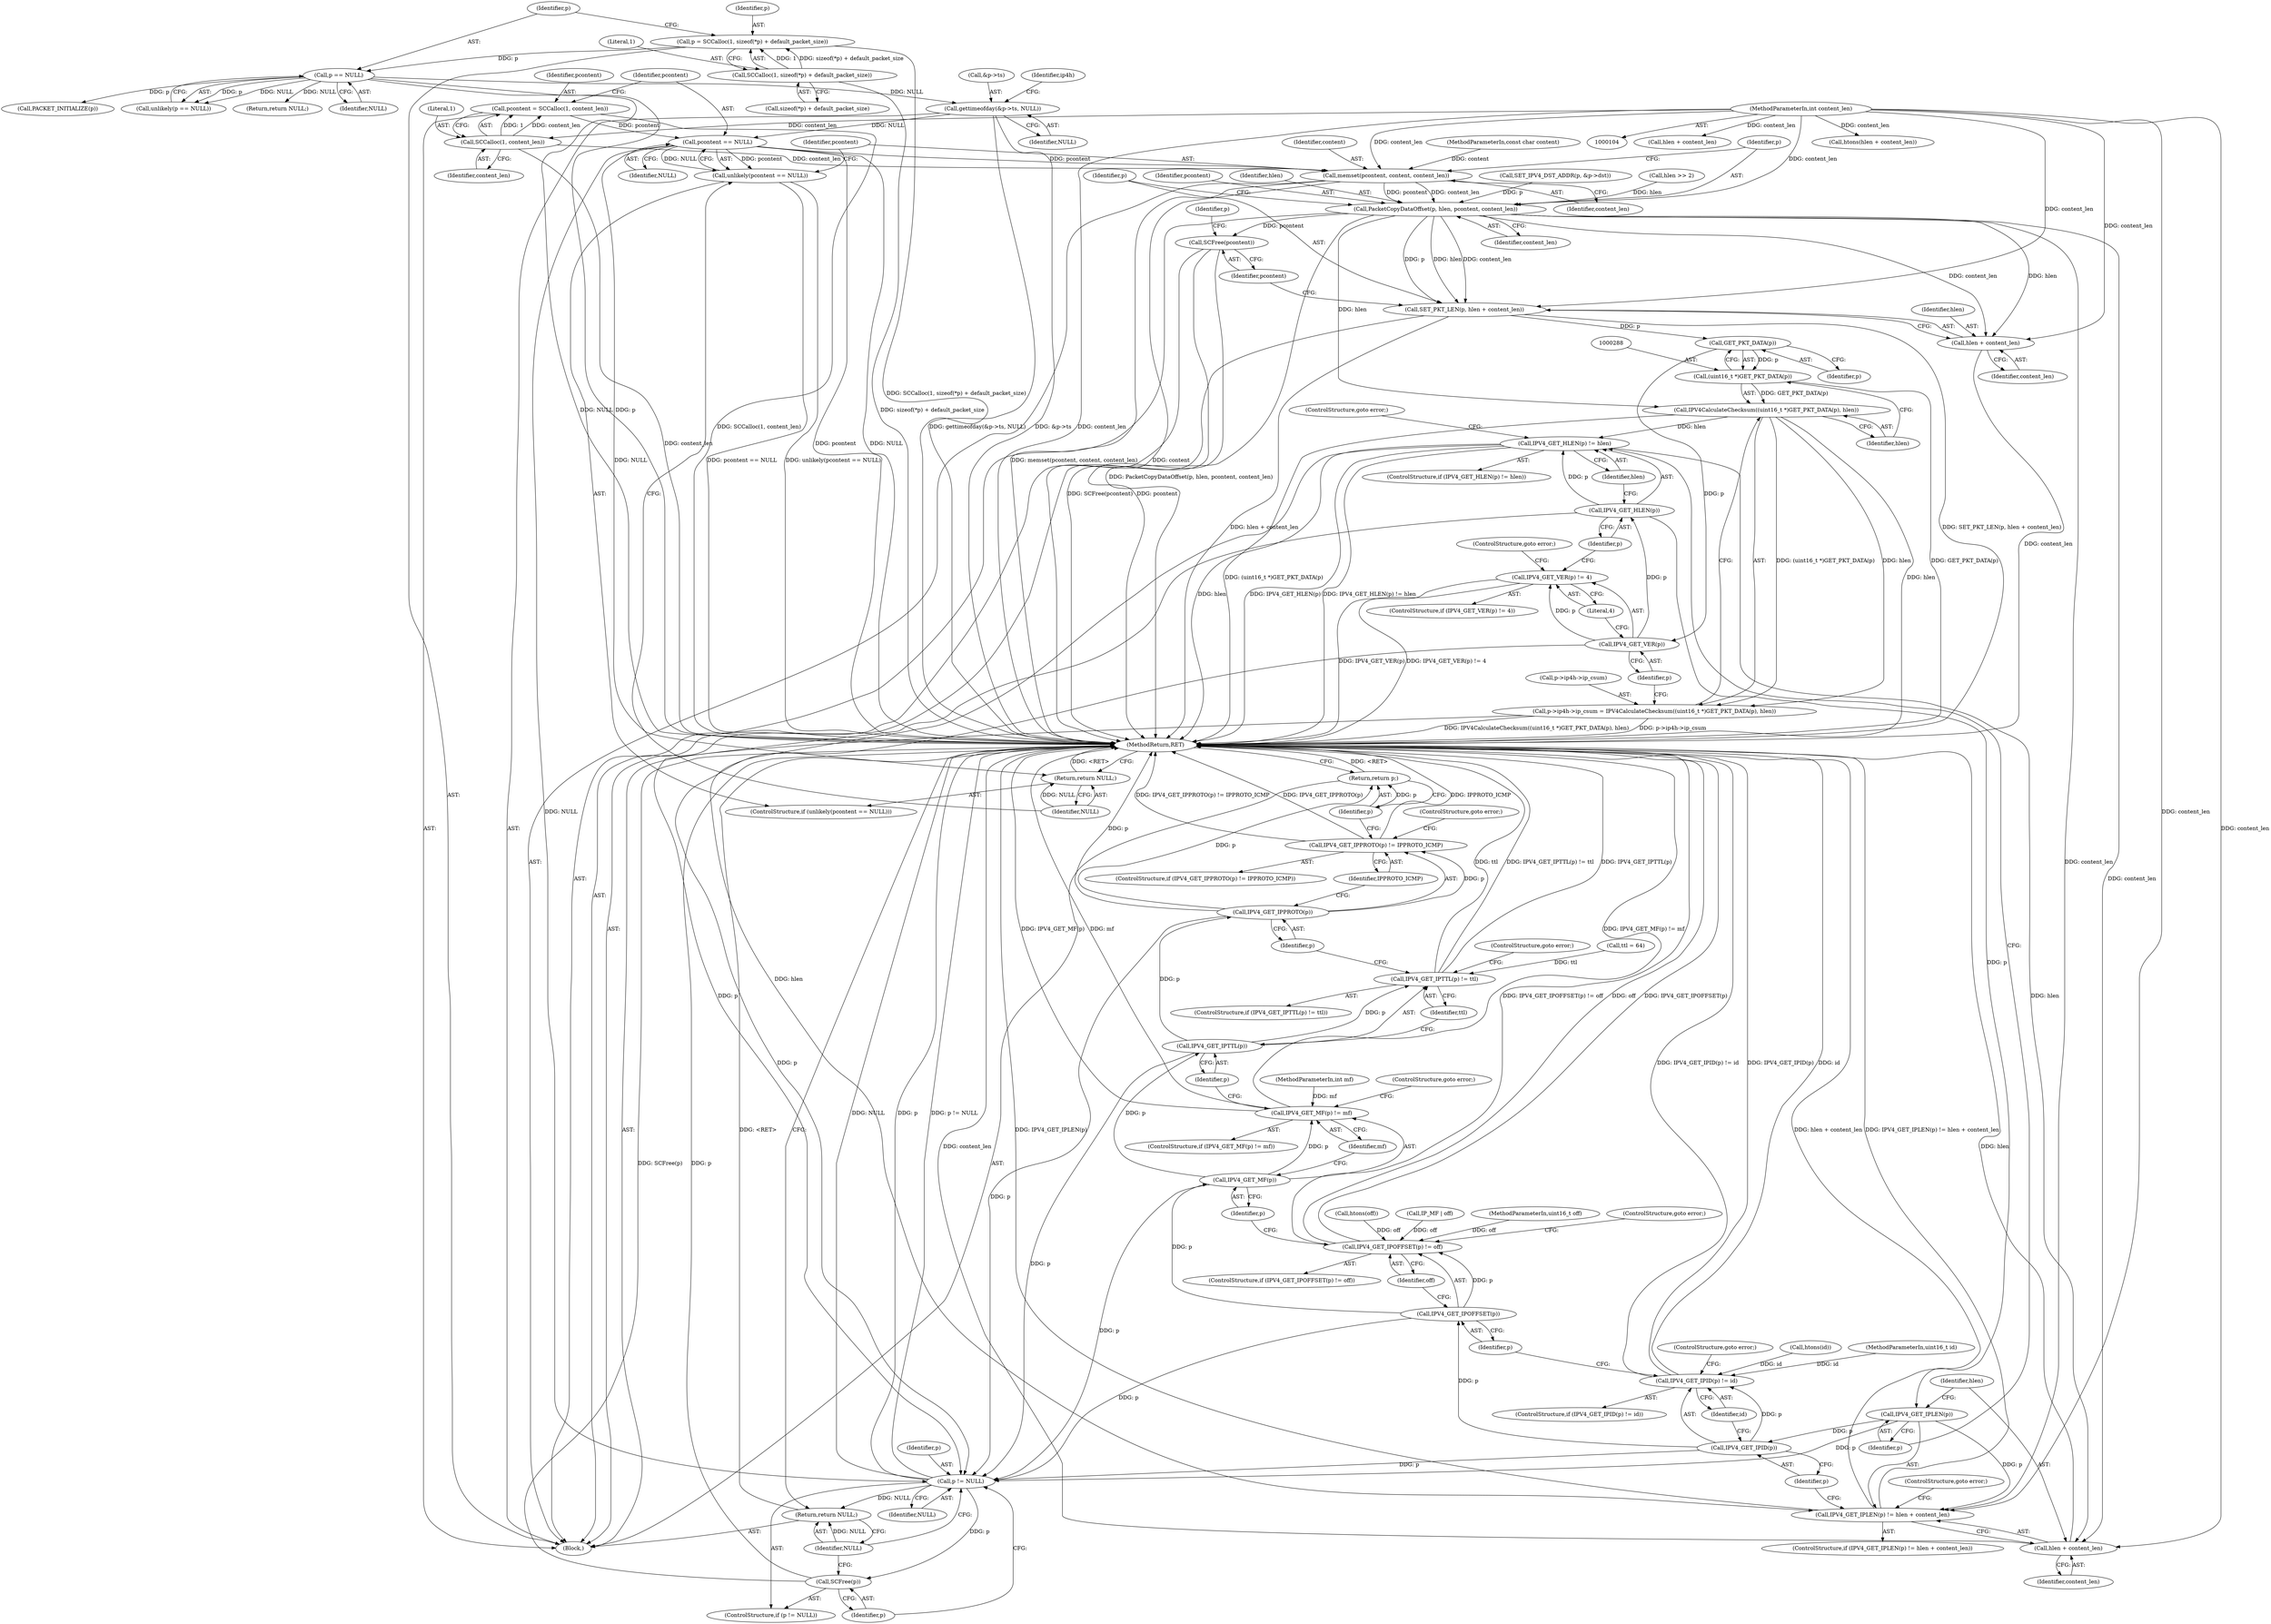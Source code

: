 digraph "1_suricata_4a04f814b15762eb446a5ead4d69d021512df6f8_0@pointer" {
"1000259" [label="(Call,pcontent == NULL)"];
"1000252" [label="(Call,pcontent = SCCalloc(1, content_len))"];
"1000254" [label="(Call,SCCalloc(1, content_len))"];
"1000109" [label="(MethodParameterIn,int content_len)"];
"1000143" [label="(Call,gettimeofday(&p->ts, NULL))"];
"1000136" [label="(Call,p == NULL)"];
"1000125" [label="(Call,p = SCCalloc(1, sizeof(*p) + default_packet_size))"];
"1000127" [label="(Call,SCCalloc(1, sizeof(*p) + default_packet_size))"];
"1000258" [label="(Call,unlikely(pcontent == NULL))"];
"1000262" [label="(Return,return NULL;)"];
"1000264" [label="(Call,memset(pcontent, content, content_len))"];
"1000268" [label="(Call,PacketCopyDataOffset(p, hlen, pcontent, content_len))"];
"1000273" [label="(Call,SET_PKT_LEN(p, hlen + content_len))"];
"1000289" [label="(Call,GET_PKT_DATA(p))"];
"1000287" [label="(Call,(uint16_t *)GET_PKT_DATA(p))"];
"1000286" [label="(Call,IPV4CalculateChecksum((uint16_t *)GET_PKT_DATA(p), hlen))"];
"1000280" [label="(Call,p->ip4h->ip_csum = IPV4CalculateChecksum((uint16_t *)GET_PKT_DATA(p), hlen))"];
"1000299" [label="(Call,IPV4_GET_HLEN(p) != hlen)"];
"1000305" [label="(Call,IPV4_GET_IPLEN(p) != hlen + content_len)"];
"1000308" [label="(Call,hlen + content_len)"];
"1000294" [label="(Call,IPV4_GET_VER(p))"];
"1000293" [label="(Call,IPV4_GET_VER(p) != 4)"];
"1000300" [label="(Call,IPV4_GET_HLEN(p))"];
"1000306" [label="(Call,IPV4_GET_IPLEN(p))"];
"1000314" [label="(Call,IPV4_GET_IPID(p))"];
"1000313" [label="(Call,IPV4_GET_IPID(p) != id)"];
"1000320" [label="(Call,IPV4_GET_IPOFFSET(p))"];
"1000319" [label="(Call,IPV4_GET_IPOFFSET(p) != off)"];
"1000326" [label="(Call,IPV4_GET_MF(p))"];
"1000325" [label="(Call,IPV4_GET_MF(p) != mf)"];
"1000332" [label="(Call,IPV4_GET_IPTTL(p))"];
"1000331" [label="(Call,IPV4_GET_IPTTL(p) != ttl)"];
"1000338" [label="(Call,IPV4_GET_IPPROTO(p))"];
"1000337" [label="(Call,IPV4_GET_IPPROTO(p) != IPPROTO_ICMP)"];
"1000342" [label="(Return,return p;)"];
"1000346" [label="(Call,p != NULL)"];
"1000349" [label="(Call,SCFree(p))"];
"1000351" [label="(Return,return NULL;)"];
"1000275" [label="(Call,hlen + content_len)"];
"1000278" [label="(Call,SCFree(pcontent))"];
"1000309" [label="(Identifier,hlen)"];
"1000339" [label="(Identifier,p)"];
"1000311" [label="(ControlStructure,goto error;)"];
"1000333" [label="(Identifier,p)"];
"1000332" [label="(Call,IPV4_GET_IPTTL(p))"];
"1000335" [label="(ControlStructure,goto error;)"];
"1000265" [label="(Identifier,pcontent)"];
"1000287" [label="(Call,(uint16_t *)GET_PKT_DATA(p))"];
"1000258" [label="(Call,unlikely(pcontent == NULL))"];
"1000330" [label="(ControlStructure,if (IPV4_GET_IPTTL(p) != ttl))"];
"1000295" [label="(Identifier,p)"];
"1000271" [label="(Identifier,pcontent)"];
"1000318" [label="(ControlStructure,if (IPV4_GET_IPOFFSET(p) != off))"];
"1000346" [label="(Call,p != NULL)"];
"1000331" [label="(Call,IPV4_GET_IPTTL(p) != ttl)"];
"1000294" [label="(Call,IPV4_GET_VER(p))"];
"1000190" [label="(Call,IP_MF | off)"];
"1000281" [label="(Call,p->ip4h->ip_csum)"];
"1000343" [label="(Identifier,p)"];
"1000255" [label="(Literal,1)"];
"1000263" [label="(Identifier,NULL)"];
"1000276" [label="(Identifier,hlen)"];
"1000254" [label="(Call,SCCalloc(1, content_len))"];
"1000341" [label="(ControlStructure,goto error;)"];
"1000351" [label="(Return,return NULL;)"];
"1000120" [label="(Call,ttl = 64)"];
"1000279" [label="(Identifier,pcontent)"];
"1000260" [label="(Identifier,pcontent)"];
"1000139" [label="(Return,return NULL;)"];
"1000336" [label="(ControlStructure,if (IPV4_GET_IPPROTO(p) != IPPROTO_ICMP))"];
"1000347" [label="(Identifier,p)"];
"1000256" [label="(Identifier,content_len)"];
"1000283" [label="(Identifier,p)"];
"1000286" [label="(Call,IPV4CalculateChecksum((uint16_t *)GET_PKT_DATA(p), hlen))"];
"1000277" [label="(Identifier,content_len)"];
"1000326" [label="(Call,IPV4_GET_MF(p))"];
"1000322" [label="(Identifier,off)"];
"1000278" [label="(Call,SCFree(pcontent))"];
"1000352" [label="(Identifier,NULL)"];
"1000315" [label="(Identifier,p)"];
"1000296" [label="(Literal,4)"];
"1000175" [label="(Call,htons(id))"];
"1000338" [label="(Call,IPV4_GET_IPPROTO(p))"];
"1000168" [label="(Call,hlen + content_len)"];
"1000305" [label="(Call,IPV4_GET_IPLEN(p) != hlen + content_len)"];
"1000269" [label="(Identifier,p)"];
"1000273" [label="(Call,SET_PKT_LEN(p, hlen + content_len))"];
"1000261" [label="(Identifier,NULL)"];
"1000297" [label="(ControlStructure,goto error;)"];
"1000253" [label="(Identifier,pcontent)"];
"1000292" [label="(ControlStructure,if (IPV4_GET_VER(p) != 4))"];
"1000312" [label="(ControlStructure,if (IPV4_GET_IPID(p) != id))"];
"1000138" [label="(Identifier,NULL)"];
"1000252" [label="(Call,pcontent = SCCalloc(1, content_len))"];
"1000108" [label="(MethodParameterIn,const char content)"];
"1000109" [label="(MethodParameterIn,int content_len)"];
"1000349" [label="(Call,SCFree(p))"];
"1000291" [label="(Identifier,hlen)"];
"1000110" [label="(Block,)"];
"1000107" [label="(MethodParameterIn,int mf)"];
"1000316" [label="(Identifier,id)"];
"1000262" [label="(Return,return NULL;)"];
"1000290" [label="(Identifier,p)"];
"1000270" [label="(Identifier,hlen)"];
"1000105" [label="(MethodParameterIn,uint16_t id)"];
"1000302" [label="(Identifier,hlen)"];
"1000327" [label="(Identifier,p)"];
"1000340" [label="(Identifier,IPPROTO_ICMP)"];
"1000257" [label="(ControlStructure,if (unlikely(pcontent == NULL)))"];
"1000350" [label="(Identifier,p)"];
"1000137" [label="(Identifier,p)"];
"1000303" [label="(ControlStructure,goto error;)"];
"1000342" [label="(Return,return p;)"];
"1000319" [label="(Call,IPV4_GET_IPOFFSET(p) != off)"];
"1000144" [label="(Call,&p->ts)"];
"1000136" [label="(Call,p == NULL)"];
"1000143" [label="(Call,gettimeofday(&p->ts, NULL))"];
"1000293" [label="(Call,IPV4_GET_VER(p) != 4)"];
"1000167" [label="(Call,htons(hlen + content_len))"];
"1000314" [label="(Call,IPV4_GET_IPID(p))"];
"1000128" [label="(Literal,1)"];
"1000308" [label="(Call,hlen + content_len)"];
"1000324" [label="(ControlStructure,if (IPV4_GET_MF(p) != mf))"];
"1000106" [label="(MethodParameterIn,uint16_t off)"];
"1000267" [label="(Identifier,content_len)"];
"1000274" [label="(Identifier,p)"];
"1000298" [label="(ControlStructure,if (IPV4_GET_HLEN(p) != hlen))"];
"1000323" [label="(ControlStructure,goto error;)"];
"1000246" [label="(Call,SET_IPV4_DST_ADDR(p, &p->dst))"];
"1000151" [label="(Identifier,ip4h)"];
"1000264" [label="(Call,memset(pcontent, content, content_len))"];
"1000272" [label="(Identifier,content_len)"];
"1000141" [label="(Call,PACKET_INITIALIZE(p))"];
"1000280" [label="(Call,p->ip4h->ip_csum = IPV4CalculateChecksum((uint16_t *)GET_PKT_DATA(p), hlen))"];
"1000129" [label="(Call,sizeof(*p) + default_packet_size)"];
"1000313" [label="(Call,IPV4_GET_IPID(p) != id)"];
"1000160" [label="(Call,hlen >> 2)"];
"1000266" [label="(Identifier,content)"];
"1000268" [label="(Call,PacketCopyDataOffset(p, hlen, pcontent, content_len))"];
"1000300" [label="(Call,IPV4_GET_HLEN(p))"];
"1000317" [label="(ControlStructure,goto error;)"];
"1000348" [label="(Identifier,NULL)"];
"1000334" [label="(Identifier,ttl)"];
"1000329" [label="(ControlStructure,goto error;)"];
"1000353" [label="(MethodReturn,RET)"];
"1000304" [label="(ControlStructure,if (IPV4_GET_IPLEN(p) != hlen + content_len))"];
"1000320" [label="(Call,IPV4_GET_IPOFFSET(p))"];
"1000306" [label="(Call,IPV4_GET_IPLEN(p))"];
"1000275" [label="(Call,hlen + content_len)"];
"1000126" [label="(Identifier,p)"];
"1000299" [label="(Call,IPV4_GET_HLEN(p) != hlen)"];
"1000325" [label="(Call,IPV4_GET_MF(p) != mf)"];
"1000127" [label="(Call,SCCalloc(1, sizeof(*p) + default_packet_size))"];
"1000321" [label="(Identifier,p)"];
"1000148" [label="(Identifier,NULL)"];
"1000125" [label="(Call,p = SCCalloc(1, sizeof(*p) + default_packet_size))"];
"1000198" [label="(Call,htons(off))"];
"1000135" [label="(Call,unlikely(p == NULL))"];
"1000289" [label="(Call,GET_PKT_DATA(p))"];
"1000259" [label="(Call,pcontent == NULL)"];
"1000307" [label="(Identifier,p)"];
"1000328" [label="(Identifier,mf)"];
"1000301" [label="(Identifier,p)"];
"1000337" [label="(Call,IPV4_GET_IPPROTO(p) != IPPROTO_ICMP)"];
"1000310" [label="(Identifier,content_len)"];
"1000345" [label="(ControlStructure,if (p != NULL))"];
"1000259" -> "1000258"  [label="AST: "];
"1000259" -> "1000261"  [label="CFG: "];
"1000260" -> "1000259"  [label="AST: "];
"1000261" -> "1000259"  [label="AST: "];
"1000258" -> "1000259"  [label="CFG: "];
"1000259" -> "1000353"  [label="DDG: pcontent"];
"1000259" -> "1000353"  [label="DDG: NULL"];
"1000259" -> "1000258"  [label="DDG: pcontent"];
"1000259" -> "1000258"  [label="DDG: NULL"];
"1000252" -> "1000259"  [label="DDG: pcontent"];
"1000143" -> "1000259"  [label="DDG: NULL"];
"1000259" -> "1000262"  [label="DDG: NULL"];
"1000259" -> "1000264"  [label="DDG: pcontent"];
"1000259" -> "1000346"  [label="DDG: NULL"];
"1000252" -> "1000110"  [label="AST: "];
"1000252" -> "1000254"  [label="CFG: "];
"1000253" -> "1000252"  [label="AST: "];
"1000254" -> "1000252"  [label="AST: "];
"1000260" -> "1000252"  [label="CFG: "];
"1000252" -> "1000353"  [label="DDG: SCCalloc(1, content_len)"];
"1000254" -> "1000252"  [label="DDG: 1"];
"1000254" -> "1000252"  [label="DDG: content_len"];
"1000254" -> "1000256"  [label="CFG: "];
"1000255" -> "1000254"  [label="AST: "];
"1000256" -> "1000254"  [label="AST: "];
"1000254" -> "1000353"  [label="DDG: content_len"];
"1000109" -> "1000254"  [label="DDG: content_len"];
"1000254" -> "1000264"  [label="DDG: content_len"];
"1000109" -> "1000104"  [label="AST: "];
"1000109" -> "1000353"  [label="DDG: content_len"];
"1000109" -> "1000167"  [label="DDG: content_len"];
"1000109" -> "1000168"  [label="DDG: content_len"];
"1000109" -> "1000264"  [label="DDG: content_len"];
"1000109" -> "1000268"  [label="DDG: content_len"];
"1000109" -> "1000273"  [label="DDG: content_len"];
"1000109" -> "1000275"  [label="DDG: content_len"];
"1000109" -> "1000305"  [label="DDG: content_len"];
"1000109" -> "1000308"  [label="DDG: content_len"];
"1000143" -> "1000110"  [label="AST: "];
"1000143" -> "1000148"  [label="CFG: "];
"1000144" -> "1000143"  [label="AST: "];
"1000148" -> "1000143"  [label="AST: "];
"1000151" -> "1000143"  [label="CFG: "];
"1000143" -> "1000353"  [label="DDG: &p->ts"];
"1000143" -> "1000353"  [label="DDG: gettimeofday(&p->ts, NULL)"];
"1000136" -> "1000143"  [label="DDG: NULL"];
"1000136" -> "1000135"  [label="AST: "];
"1000136" -> "1000138"  [label="CFG: "];
"1000137" -> "1000136"  [label="AST: "];
"1000138" -> "1000136"  [label="AST: "];
"1000135" -> "1000136"  [label="CFG: "];
"1000136" -> "1000353"  [label="DDG: NULL"];
"1000136" -> "1000353"  [label="DDG: p"];
"1000136" -> "1000135"  [label="DDG: p"];
"1000136" -> "1000135"  [label="DDG: NULL"];
"1000125" -> "1000136"  [label="DDG: p"];
"1000136" -> "1000139"  [label="DDG: NULL"];
"1000136" -> "1000141"  [label="DDG: p"];
"1000125" -> "1000110"  [label="AST: "];
"1000125" -> "1000127"  [label="CFG: "];
"1000126" -> "1000125"  [label="AST: "];
"1000127" -> "1000125"  [label="AST: "];
"1000137" -> "1000125"  [label="CFG: "];
"1000125" -> "1000353"  [label="DDG: SCCalloc(1, sizeof(*p) + default_packet_size)"];
"1000127" -> "1000125"  [label="DDG: 1"];
"1000127" -> "1000125"  [label="DDG: sizeof(*p) + default_packet_size"];
"1000127" -> "1000129"  [label="CFG: "];
"1000128" -> "1000127"  [label="AST: "];
"1000129" -> "1000127"  [label="AST: "];
"1000127" -> "1000353"  [label="DDG: sizeof(*p) + default_packet_size"];
"1000258" -> "1000257"  [label="AST: "];
"1000263" -> "1000258"  [label="CFG: "];
"1000265" -> "1000258"  [label="CFG: "];
"1000258" -> "1000353"  [label="DDG: pcontent == NULL"];
"1000258" -> "1000353"  [label="DDG: unlikely(pcontent == NULL)"];
"1000262" -> "1000257"  [label="AST: "];
"1000262" -> "1000263"  [label="CFG: "];
"1000263" -> "1000262"  [label="AST: "];
"1000353" -> "1000262"  [label="CFG: "];
"1000262" -> "1000353"  [label="DDG: <RET>"];
"1000263" -> "1000262"  [label="DDG: NULL"];
"1000264" -> "1000110"  [label="AST: "];
"1000264" -> "1000267"  [label="CFG: "];
"1000265" -> "1000264"  [label="AST: "];
"1000266" -> "1000264"  [label="AST: "];
"1000267" -> "1000264"  [label="AST: "];
"1000269" -> "1000264"  [label="CFG: "];
"1000264" -> "1000353"  [label="DDG: memset(pcontent, content, content_len)"];
"1000264" -> "1000353"  [label="DDG: content"];
"1000108" -> "1000264"  [label="DDG: content"];
"1000264" -> "1000268"  [label="DDG: pcontent"];
"1000264" -> "1000268"  [label="DDG: content_len"];
"1000268" -> "1000110"  [label="AST: "];
"1000268" -> "1000272"  [label="CFG: "];
"1000269" -> "1000268"  [label="AST: "];
"1000270" -> "1000268"  [label="AST: "];
"1000271" -> "1000268"  [label="AST: "];
"1000272" -> "1000268"  [label="AST: "];
"1000274" -> "1000268"  [label="CFG: "];
"1000268" -> "1000353"  [label="DDG: PacketCopyDataOffset(p, hlen, pcontent, content_len)"];
"1000246" -> "1000268"  [label="DDG: p"];
"1000160" -> "1000268"  [label="DDG: hlen"];
"1000268" -> "1000273"  [label="DDG: p"];
"1000268" -> "1000273"  [label="DDG: hlen"];
"1000268" -> "1000273"  [label="DDG: content_len"];
"1000268" -> "1000275"  [label="DDG: hlen"];
"1000268" -> "1000275"  [label="DDG: content_len"];
"1000268" -> "1000278"  [label="DDG: pcontent"];
"1000268" -> "1000286"  [label="DDG: hlen"];
"1000268" -> "1000305"  [label="DDG: content_len"];
"1000268" -> "1000308"  [label="DDG: content_len"];
"1000273" -> "1000110"  [label="AST: "];
"1000273" -> "1000275"  [label="CFG: "];
"1000274" -> "1000273"  [label="AST: "];
"1000275" -> "1000273"  [label="AST: "];
"1000279" -> "1000273"  [label="CFG: "];
"1000273" -> "1000353"  [label="DDG: hlen + content_len"];
"1000273" -> "1000353"  [label="DDG: SET_PKT_LEN(p, hlen + content_len)"];
"1000273" -> "1000289"  [label="DDG: p"];
"1000289" -> "1000287"  [label="AST: "];
"1000289" -> "1000290"  [label="CFG: "];
"1000290" -> "1000289"  [label="AST: "];
"1000287" -> "1000289"  [label="CFG: "];
"1000289" -> "1000287"  [label="DDG: p"];
"1000289" -> "1000294"  [label="DDG: p"];
"1000287" -> "1000286"  [label="AST: "];
"1000288" -> "1000287"  [label="AST: "];
"1000291" -> "1000287"  [label="CFG: "];
"1000287" -> "1000353"  [label="DDG: GET_PKT_DATA(p)"];
"1000287" -> "1000286"  [label="DDG: GET_PKT_DATA(p)"];
"1000286" -> "1000280"  [label="AST: "];
"1000286" -> "1000291"  [label="CFG: "];
"1000291" -> "1000286"  [label="AST: "];
"1000280" -> "1000286"  [label="CFG: "];
"1000286" -> "1000353"  [label="DDG: hlen"];
"1000286" -> "1000353"  [label="DDG: (uint16_t *)GET_PKT_DATA(p)"];
"1000286" -> "1000280"  [label="DDG: (uint16_t *)GET_PKT_DATA(p)"];
"1000286" -> "1000280"  [label="DDG: hlen"];
"1000286" -> "1000299"  [label="DDG: hlen"];
"1000280" -> "1000110"  [label="AST: "];
"1000281" -> "1000280"  [label="AST: "];
"1000295" -> "1000280"  [label="CFG: "];
"1000280" -> "1000353"  [label="DDG: IPV4CalculateChecksum((uint16_t *)GET_PKT_DATA(p), hlen)"];
"1000280" -> "1000353"  [label="DDG: p->ip4h->ip_csum"];
"1000299" -> "1000298"  [label="AST: "];
"1000299" -> "1000302"  [label="CFG: "];
"1000300" -> "1000299"  [label="AST: "];
"1000302" -> "1000299"  [label="AST: "];
"1000303" -> "1000299"  [label="CFG: "];
"1000307" -> "1000299"  [label="CFG: "];
"1000299" -> "1000353"  [label="DDG: IPV4_GET_HLEN(p) != hlen"];
"1000299" -> "1000353"  [label="DDG: hlen"];
"1000299" -> "1000353"  [label="DDG: IPV4_GET_HLEN(p)"];
"1000300" -> "1000299"  [label="DDG: p"];
"1000299" -> "1000305"  [label="DDG: hlen"];
"1000299" -> "1000308"  [label="DDG: hlen"];
"1000305" -> "1000304"  [label="AST: "];
"1000305" -> "1000308"  [label="CFG: "];
"1000306" -> "1000305"  [label="AST: "];
"1000308" -> "1000305"  [label="AST: "];
"1000311" -> "1000305"  [label="CFG: "];
"1000315" -> "1000305"  [label="CFG: "];
"1000305" -> "1000353"  [label="DDG: IPV4_GET_IPLEN(p) != hlen + content_len"];
"1000305" -> "1000353"  [label="DDG: IPV4_GET_IPLEN(p)"];
"1000305" -> "1000353"  [label="DDG: hlen + content_len"];
"1000306" -> "1000305"  [label="DDG: p"];
"1000308" -> "1000310"  [label="CFG: "];
"1000309" -> "1000308"  [label="AST: "];
"1000310" -> "1000308"  [label="AST: "];
"1000308" -> "1000353"  [label="DDG: content_len"];
"1000308" -> "1000353"  [label="DDG: hlen"];
"1000294" -> "1000293"  [label="AST: "];
"1000294" -> "1000295"  [label="CFG: "];
"1000295" -> "1000294"  [label="AST: "];
"1000296" -> "1000294"  [label="CFG: "];
"1000294" -> "1000293"  [label="DDG: p"];
"1000294" -> "1000300"  [label="DDG: p"];
"1000294" -> "1000346"  [label="DDG: p"];
"1000293" -> "1000292"  [label="AST: "];
"1000293" -> "1000296"  [label="CFG: "];
"1000296" -> "1000293"  [label="AST: "];
"1000297" -> "1000293"  [label="CFG: "];
"1000301" -> "1000293"  [label="CFG: "];
"1000293" -> "1000353"  [label="DDG: IPV4_GET_VER(p)"];
"1000293" -> "1000353"  [label="DDG: IPV4_GET_VER(p) != 4"];
"1000300" -> "1000301"  [label="CFG: "];
"1000301" -> "1000300"  [label="AST: "];
"1000302" -> "1000300"  [label="CFG: "];
"1000300" -> "1000306"  [label="DDG: p"];
"1000300" -> "1000346"  [label="DDG: p"];
"1000306" -> "1000307"  [label="CFG: "];
"1000307" -> "1000306"  [label="AST: "];
"1000309" -> "1000306"  [label="CFG: "];
"1000306" -> "1000314"  [label="DDG: p"];
"1000306" -> "1000346"  [label="DDG: p"];
"1000314" -> "1000313"  [label="AST: "];
"1000314" -> "1000315"  [label="CFG: "];
"1000315" -> "1000314"  [label="AST: "];
"1000316" -> "1000314"  [label="CFG: "];
"1000314" -> "1000313"  [label="DDG: p"];
"1000314" -> "1000320"  [label="DDG: p"];
"1000314" -> "1000346"  [label="DDG: p"];
"1000313" -> "1000312"  [label="AST: "];
"1000313" -> "1000316"  [label="CFG: "];
"1000316" -> "1000313"  [label="AST: "];
"1000317" -> "1000313"  [label="CFG: "];
"1000321" -> "1000313"  [label="CFG: "];
"1000313" -> "1000353"  [label="DDG: id"];
"1000313" -> "1000353"  [label="DDG: IPV4_GET_IPID(p) != id"];
"1000313" -> "1000353"  [label="DDG: IPV4_GET_IPID(p)"];
"1000175" -> "1000313"  [label="DDG: id"];
"1000105" -> "1000313"  [label="DDG: id"];
"1000320" -> "1000319"  [label="AST: "];
"1000320" -> "1000321"  [label="CFG: "];
"1000321" -> "1000320"  [label="AST: "];
"1000322" -> "1000320"  [label="CFG: "];
"1000320" -> "1000319"  [label="DDG: p"];
"1000320" -> "1000326"  [label="DDG: p"];
"1000320" -> "1000346"  [label="DDG: p"];
"1000319" -> "1000318"  [label="AST: "];
"1000319" -> "1000322"  [label="CFG: "];
"1000322" -> "1000319"  [label="AST: "];
"1000323" -> "1000319"  [label="CFG: "];
"1000327" -> "1000319"  [label="CFG: "];
"1000319" -> "1000353"  [label="DDG: IPV4_GET_IPOFFSET(p) != off"];
"1000319" -> "1000353"  [label="DDG: off"];
"1000319" -> "1000353"  [label="DDG: IPV4_GET_IPOFFSET(p)"];
"1000198" -> "1000319"  [label="DDG: off"];
"1000190" -> "1000319"  [label="DDG: off"];
"1000106" -> "1000319"  [label="DDG: off"];
"1000326" -> "1000325"  [label="AST: "];
"1000326" -> "1000327"  [label="CFG: "];
"1000327" -> "1000326"  [label="AST: "];
"1000328" -> "1000326"  [label="CFG: "];
"1000326" -> "1000325"  [label="DDG: p"];
"1000326" -> "1000332"  [label="DDG: p"];
"1000326" -> "1000346"  [label="DDG: p"];
"1000325" -> "1000324"  [label="AST: "];
"1000325" -> "1000328"  [label="CFG: "];
"1000328" -> "1000325"  [label="AST: "];
"1000329" -> "1000325"  [label="CFG: "];
"1000333" -> "1000325"  [label="CFG: "];
"1000325" -> "1000353"  [label="DDG: IPV4_GET_MF(p)"];
"1000325" -> "1000353"  [label="DDG: mf"];
"1000325" -> "1000353"  [label="DDG: IPV4_GET_MF(p) != mf"];
"1000107" -> "1000325"  [label="DDG: mf"];
"1000332" -> "1000331"  [label="AST: "];
"1000332" -> "1000333"  [label="CFG: "];
"1000333" -> "1000332"  [label="AST: "];
"1000334" -> "1000332"  [label="CFG: "];
"1000332" -> "1000331"  [label="DDG: p"];
"1000332" -> "1000338"  [label="DDG: p"];
"1000332" -> "1000346"  [label="DDG: p"];
"1000331" -> "1000330"  [label="AST: "];
"1000331" -> "1000334"  [label="CFG: "];
"1000334" -> "1000331"  [label="AST: "];
"1000335" -> "1000331"  [label="CFG: "];
"1000339" -> "1000331"  [label="CFG: "];
"1000331" -> "1000353"  [label="DDG: ttl"];
"1000331" -> "1000353"  [label="DDG: IPV4_GET_IPTTL(p) != ttl"];
"1000331" -> "1000353"  [label="DDG: IPV4_GET_IPTTL(p)"];
"1000120" -> "1000331"  [label="DDG: ttl"];
"1000338" -> "1000337"  [label="AST: "];
"1000338" -> "1000339"  [label="CFG: "];
"1000339" -> "1000338"  [label="AST: "];
"1000340" -> "1000338"  [label="CFG: "];
"1000338" -> "1000353"  [label="DDG: p"];
"1000338" -> "1000337"  [label="DDG: p"];
"1000338" -> "1000342"  [label="DDG: p"];
"1000338" -> "1000346"  [label="DDG: p"];
"1000337" -> "1000336"  [label="AST: "];
"1000337" -> "1000340"  [label="CFG: "];
"1000340" -> "1000337"  [label="AST: "];
"1000341" -> "1000337"  [label="CFG: "];
"1000343" -> "1000337"  [label="CFG: "];
"1000337" -> "1000353"  [label="DDG: IPV4_GET_IPPROTO(p)"];
"1000337" -> "1000353"  [label="DDG: IPPROTO_ICMP"];
"1000337" -> "1000353"  [label="DDG: IPV4_GET_IPPROTO(p) != IPPROTO_ICMP"];
"1000342" -> "1000110"  [label="AST: "];
"1000342" -> "1000343"  [label="CFG: "];
"1000343" -> "1000342"  [label="AST: "];
"1000353" -> "1000342"  [label="CFG: "];
"1000342" -> "1000353"  [label="DDG: <RET>"];
"1000343" -> "1000342"  [label="DDG: p"];
"1000346" -> "1000345"  [label="AST: "];
"1000346" -> "1000348"  [label="CFG: "];
"1000347" -> "1000346"  [label="AST: "];
"1000348" -> "1000346"  [label="AST: "];
"1000350" -> "1000346"  [label="CFG: "];
"1000352" -> "1000346"  [label="CFG: "];
"1000346" -> "1000353"  [label="DDG: NULL"];
"1000346" -> "1000353"  [label="DDG: p"];
"1000346" -> "1000353"  [label="DDG: p != NULL"];
"1000346" -> "1000349"  [label="DDG: p"];
"1000346" -> "1000351"  [label="DDG: NULL"];
"1000349" -> "1000345"  [label="AST: "];
"1000349" -> "1000350"  [label="CFG: "];
"1000350" -> "1000349"  [label="AST: "];
"1000352" -> "1000349"  [label="CFG: "];
"1000349" -> "1000353"  [label="DDG: SCFree(p)"];
"1000349" -> "1000353"  [label="DDG: p"];
"1000351" -> "1000110"  [label="AST: "];
"1000351" -> "1000352"  [label="CFG: "];
"1000352" -> "1000351"  [label="AST: "];
"1000353" -> "1000351"  [label="CFG: "];
"1000351" -> "1000353"  [label="DDG: <RET>"];
"1000352" -> "1000351"  [label="DDG: NULL"];
"1000275" -> "1000277"  [label="CFG: "];
"1000276" -> "1000275"  [label="AST: "];
"1000277" -> "1000275"  [label="AST: "];
"1000275" -> "1000353"  [label="DDG: content_len"];
"1000278" -> "1000110"  [label="AST: "];
"1000278" -> "1000279"  [label="CFG: "];
"1000279" -> "1000278"  [label="AST: "];
"1000283" -> "1000278"  [label="CFG: "];
"1000278" -> "1000353"  [label="DDG: SCFree(pcontent)"];
"1000278" -> "1000353"  [label="DDG: pcontent"];
}
